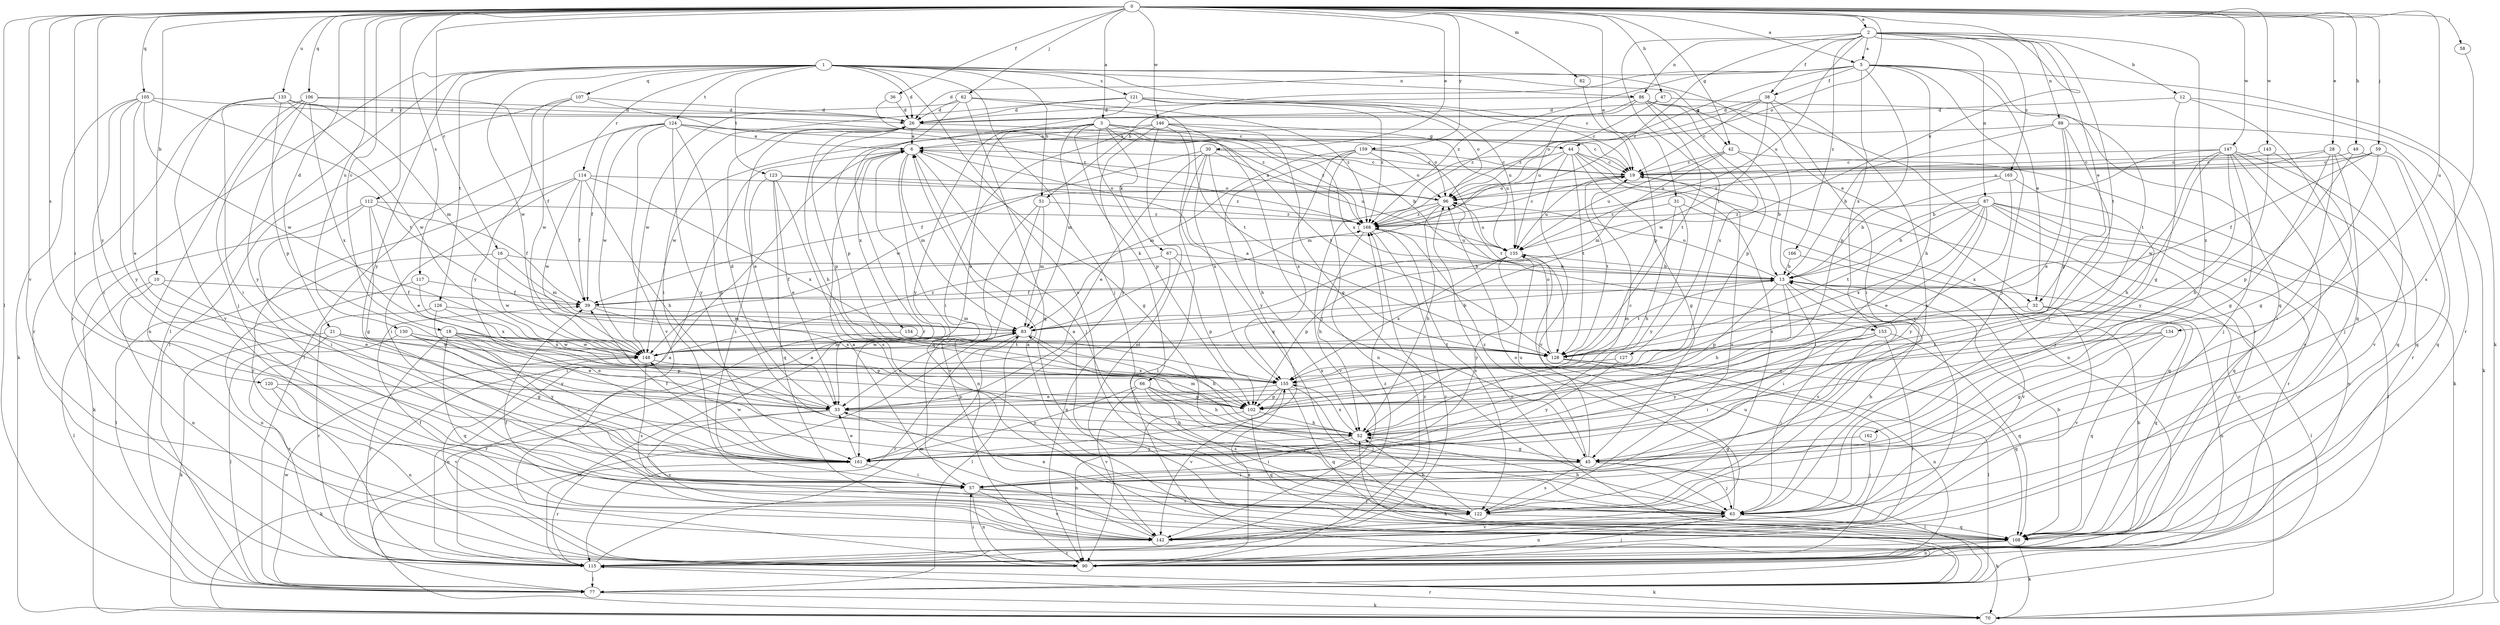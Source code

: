 strict digraph  {
0;
1;
2;
3;
5;
6;
10;
12;
13;
16;
18;
19;
21;
26;
28;
30;
31;
32;
33;
36;
38;
39;
42;
44;
45;
47;
49;
51;
52;
57;
58;
59;
62;
63;
66;
67;
70;
77;
82;
83;
86;
87;
88;
90;
96;
102;
105;
106;
107;
108;
112;
114;
115;
117;
120;
121;
122;
123;
124;
126;
127;
128;
130;
133;
134;
135;
142;
143;
146;
147;
148;
153;
154;
155;
159;
161;
162;
165;
166;
168;
0 -> 2  [label=a];
0 -> 3  [label=a];
0 -> 5  [label=a];
0 -> 10  [label=b];
0 -> 16  [label=c];
0 -> 18  [label=c];
0 -> 21  [label=d];
0 -> 28  [label=e];
0 -> 30  [label=e];
0 -> 31  [label=e];
0 -> 36  [label=f];
0 -> 42  [label=g];
0 -> 47  [label=h];
0 -> 49  [label=h];
0 -> 57  [label=i];
0 -> 58  [label=j];
0 -> 59  [label=j];
0 -> 62  [label=j];
0 -> 77  [label=l];
0 -> 82  [label=m];
0 -> 96  [label=o];
0 -> 105  [label=q];
0 -> 106  [label=q];
0 -> 112  [label=r];
0 -> 117  [label=s];
0 -> 120  [label=s];
0 -> 130  [label=u];
0 -> 133  [label=u];
0 -> 134  [label=u];
0 -> 135  [label=u];
0 -> 142  [label=v];
0 -> 143  [label=w];
0 -> 146  [label=w];
0 -> 147  [label=w];
0 -> 159  [label=y];
0 -> 161  [label=y];
1 -> 19  [label=c];
1 -> 26  [label=d];
1 -> 32  [label=e];
1 -> 42  [label=g];
1 -> 51  [label=h];
1 -> 63  [label=j];
1 -> 77  [label=l];
1 -> 86  [label=n];
1 -> 107  [label=q];
1 -> 114  [label=r];
1 -> 115  [label=r];
1 -> 121  [label=s];
1 -> 122  [label=s];
1 -> 123  [label=t];
1 -> 124  [label=t];
1 -> 126  [label=t];
1 -> 148  [label=w];
1 -> 161  [label=y];
2 -> 5  [label=a];
2 -> 12  [label=b];
2 -> 32  [label=e];
2 -> 38  [label=f];
2 -> 86  [label=n];
2 -> 87  [label=n];
2 -> 88  [label=n];
2 -> 127  [label=t];
2 -> 128  [label=t];
2 -> 135  [label=u];
2 -> 162  [label=z];
2 -> 165  [label=z];
2 -> 166  [label=z];
2 -> 168  [label=z];
3 -> 13  [label=b];
3 -> 44  [label=g];
3 -> 57  [label=i];
3 -> 66  [label=k];
3 -> 67  [label=k];
3 -> 83  [label=m];
3 -> 102  [label=p];
3 -> 128  [label=t];
3 -> 148  [label=w];
3 -> 153  [label=x];
3 -> 161  [label=y];
5 -> 26  [label=d];
5 -> 32  [label=e];
5 -> 38  [label=f];
5 -> 44  [label=g];
5 -> 51  [label=h];
5 -> 52  [label=h];
5 -> 63  [label=j];
5 -> 70  [label=k];
5 -> 102  [label=p];
5 -> 108  [label=q];
5 -> 153  [label=x];
5 -> 168  [label=z];
6 -> 19  [label=c];
6 -> 45  [label=g];
6 -> 63  [label=j];
6 -> 77  [label=l];
6 -> 83  [label=m];
6 -> 108  [label=q];
6 -> 154  [label=x];
10 -> 33  [label=e];
10 -> 39  [label=f];
10 -> 77  [label=l];
10 -> 90  [label=n];
12 -> 26  [label=d];
12 -> 45  [label=g];
12 -> 108  [label=q];
12 -> 115  [label=r];
13 -> 39  [label=f];
13 -> 52  [label=h];
13 -> 57  [label=i];
13 -> 77  [label=l];
13 -> 96  [label=o];
13 -> 102  [label=p];
13 -> 122  [label=s];
13 -> 128  [label=t];
16 -> 13  [label=b];
16 -> 77  [label=l];
16 -> 83  [label=m];
16 -> 148  [label=w];
18 -> 33  [label=e];
18 -> 57  [label=i];
18 -> 102  [label=p];
18 -> 108  [label=q];
18 -> 115  [label=r];
18 -> 128  [label=t];
18 -> 148  [label=w];
19 -> 96  [label=o];
19 -> 122  [label=s];
19 -> 128  [label=t];
19 -> 135  [label=u];
21 -> 45  [label=g];
21 -> 70  [label=k];
21 -> 115  [label=r];
21 -> 128  [label=t];
21 -> 148  [label=w];
26 -> 6  [label=a];
26 -> 33  [label=e];
26 -> 52  [label=h];
26 -> 102  [label=p];
26 -> 168  [label=z];
28 -> 19  [label=c];
28 -> 45  [label=g];
28 -> 57  [label=i];
28 -> 63  [label=j];
28 -> 142  [label=v];
28 -> 168  [label=z];
30 -> 19  [label=c];
30 -> 33  [label=e];
30 -> 52  [label=h];
30 -> 77  [label=l];
30 -> 135  [label=u];
30 -> 148  [label=w];
30 -> 155  [label=x];
31 -> 52  [label=h];
31 -> 108  [label=q];
31 -> 161  [label=y];
31 -> 168  [label=z];
32 -> 83  [label=m];
32 -> 90  [label=n];
32 -> 108  [label=q];
32 -> 142  [label=v];
33 -> 26  [label=d];
33 -> 52  [label=h];
33 -> 70  [label=k];
33 -> 142  [label=v];
36 -> 26  [label=d];
36 -> 168  [label=z];
38 -> 19  [label=c];
38 -> 26  [label=d];
38 -> 57  [label=i];
38 -> 122  [label=s];
38 -> 148  [label=w];
38 -> 168  [label=z];
39 -> 83  [label=m];
39 -> 155  [label=x];
42 -> 13  [label=b];
42 -> 19  [label=c];
42 -> 70  [label=k];
42 -> 83  [label=m];
42 -> 135  [label=u];
44 -> 19  [label=c];
44 -> 39  [label=f];
44 -> 45  [label=g];
44 -> 83  [label=m];
44 -> 90  [label=n];
44 -> 122  [label=s];
44 -> 128  [label=t];
44 -> 142  [label=v];
45 -> 57  [label=i];
45 -> 63  [label=j];
45 -> 77  [label=l];
45 -> 122  [label=s];
45 -> 135  [label=u];
45 -> 168  [label=z];
47 -> 26  [label=d];
47 -> 96  [label=o];
47 -> 128  [label=t];
49 -> 19  [label=c];
49 -> 102  [label=p];
49 -> 108  [label=q];
51 -> 83  [label=m];
51 -> 90  [label=n];
51 -> 142  [label=v];
51 -> 168  [label=z];
52 -> 19  [label=c];
52 -> 45  [label=g];
52 -> 57  [label=i];
52 -> 83  [label=m];
52 -> 155  [label=x];
52 -> 161  [label=y];
57 -> 63  [label=j];
57 -> 90  [label=n];
57 -> 122  [label=s];
57 -> 142  [label=v];
58 -> 122  [label=s];
59 -> 19  [label=c];
59 -> 39  [label=f];
59 -> 45  [label=g];
59 -> 96  [label=o];
59 -> 108  [label=q];
62 -> 26  [label=d];
62 -> 108  [label=q];
62 -> 115  [label=r];
62 -> 128  [label=t];
62 -> 148  [label=w];
62 -> 168  [label=z];
63 -> 13  [label=b];
63 -> 52  [label=h];
63 -> 70  [label=k];
63 -> 90  [label=n];
63 -> 96  [label=o];
63 -> 142  [label=v];
66 -> 52  [label=h];
66 -> 63  [label=j];
66 -> 102  [label=p];
66 -> 122  [label=s];
66 -> 142  [label=v];
66 -> 161  [label=y];
67 -> 13  [label=b];
67 -> 39  [label=f];
67 -> 90  [label=n];
67 -> 102  [label=p];
70 -> 19  [label=c];
70 -> 83  [label=m];
70 -> 115  [label=r];
77 -> 52  [label=h];
77 -> 70  [label=k];
77 -> 96  [label=o];
77 -> 148  [label=w];
82 -> 102  [label=p];
83 -> 13  [label=b];
83 -> 33  [label=e];
83 -> 52  [label=h];
83 -> 77  [label=l];
83 -> 115  [label=r];
83 -> 148  [label=w];
86 -> 26  [label=d];
86 -> 102  [label=p];
86 -> 115  [label=r];
86 -> 128  [label=t];
86 -> 135  [label=u];
86 -> 142  [label=v];
86 -> 155  [label=x];
86 -> 168  [label=z];
87 -> 13  [label=b];
87 -> 33  [label=e];
87 -> 77  [label=l];
87 -> 90  [label=n];
87 -> 108  [label=q];
87 -> 115  [label=r];
87 -> 128  [label=t];
87 -> 155  [label=x];
87 -> 161  [label=y];
87 -> 168  [label=z];
88 -> 6  [label=a];
88 -> 13  [label=b];
88 -> 33  [label=e];
88 -> 63  [label=j];
88 -> 70  [label=k];
88 -> 102  [label=p];
90 -> 6  [label=a];
90 -> 57  [label=i];
90 -> 63  [label=j];
90 -> 135  [label=u];
90 -> 155  [label=x];
96 -> 6  [label=a];
96 -> 52  [label=h];
96 -> 135  [label=u];
96 -> 142  [label=v];
96 -> 168  [label=z];
102 -> 52  [label=h];
102 -> 90  [label=n];
102 -> 108  [label=q];
105 -> 26  [label=d];
105 -> 33  [label=e];
105 -> 57  [label=i];
105 -> 70  [label=k];
105 -> 128  [label=t];
105 -> 148  [label=w];
105 -> 161  [label=y];
106 -> 26  [label=d];
106 -> 39  [label=f];
106 -> 63  [label=j];
106 -> 90  [label=n];
106 -> 115  [label=r];
106 -> 155  [label=x];
106 -> 161  [label=y];
107 -> 26  [label=d];
107 -> 77  [label=l];
107 -> 148  [label=w];
107 -> 161  [label=y];
107 -> 168  [label=z];
108 -> 6  [label=a];
108 -> 13  [label=b];
108 -> 39  [label=f];
108 -> 70  [label=k];
108 -> 90  [label=n];
108 -> 115  [label=r];
112 -> 33  [label=e];
112 -> 39  [label=f];
112 -> 45  [label=g];
112 -> 57  [label=i];
112 -> 70  [label=k];
112 -> 168  [label=z];
114 -> 39  [label=f];
114 -> 52  [label=h];
114 -> 57  [label=i];
114 -> 96  [label=o];
114 -> 115  [label=r];
114 -> 148  [label=w];
114 -> 155  [label=x];
115 -> 6  [label=a];
115 -> 13  [label=b];
115 -> 70  [label=k];
115 -> 77  [label=l];
115 -> 83  [label=m];
115 -> 168  [label=z];
117 -> 39  [label=f];
117 -> 90  [label=n];
117 -> 155  [label=x];
120 -> 90  [label=n];
120 -> 102  [label=p];
120 -> 142  [label=v];
121 -> 19  [label=c];
121 -> 26  [label=d];
121 -> 57  [label=i];
121 -> 96  [label=o];
121 -> 102  [label=p];
121 -> 135  [label=u];
121 -> 168  [label=z];
122 -> 6  [label=a];
122 -> 33  [label=e];
122 -> 52  [label=h];
122 -> 108  [label=q];
123 -> 33  [label=e];
123 -> 57  [label=i];
123 -> 96  [label=o];
123 -> 108  [label=q];
123 -> 122  [label=s];
123 -> 168  [label=z];
124 -> 6  [label=a];
124 -> 19  [label=c];
124 -> 39  [label=f];
124 -> 45  [label=g];
124 -> 77  [label=l];
124 -> 96  [label=o];
124 -> 142  [label=v];
124 -> 148  [label=w];
124 -> 161  [label=y];
126 -> 83  [label=m];
126 -> 115  [label=r];
126 -> 155  [label=x];
126 -> 161  [label=y];
127 -> 155  [label=x];
127 -> 161  [label=y];
128 -> 6  [label=a];
128 -> 77  [label=l];
128 -> 90  [label=n];
128 -> 96  [label=o];
128 -> 108  [label=q];
130 -> 33  [label=e];
130 -> 77  [label=l];
130 -> 102  [label=p];
130 -> 148  [label=w];
130 -> 161  [label=y];
133 -> 19  [label=c];
133 -> 26  [label=d];
133 -> 57  [label=i];
133 -> 83  [label=m];
133 -> 102  [label=p];
133 -> 142  [label=v];
133 -> 148  [label=w];
134 -> 33  [label=e];
134 -> 45  [label=g];
134 -> 108  [label=q];
134 -> 128  [label=t];
135 -> 13  [label=b];
135 -> 102  [label=p];
135 -> 155  [label=x];
135 -> 161  [label=y];
142 -> 6  [label=a];
142 -> 39  [label=f];
142 -> 168  [label=z];
143 -> 19  [label=c];
143 -> 52  [label=h];
143 -> 57  [label=i];
146 -> 6  [label=a];
146 -> 33  [label=e];
146 -> 45  [label=g];
146 -> 63  [label=j];
146 -> 90  [label=n];
146 -> 108  [label=q];
146 -> 135  [label=u];
146 -> 161  [label=y];
147 -> 13  [label=b];
147 -> 19  [label=c];
147 -> 52  [label=h];
147 -> 63  [label=j];
147 -> 108  [label=q];
147 -> 115  [label=r];
147 -> 142  [label=v];
147 -> 148  [label=w];
147 -> 161  [label=y];
148 -> 83  [label=m];
148 -> 90  [label=n];
148 -> 122  [label=s];
148 -> 155  [label=x];
148 -> 168  [label=z];
153 -> 57  [label=i];
153 -> 63  [label=j];
153 -> 108  [label=q];
153 -> 115  [label=r];
153 -> 128  [label=t];
153 -> 161  [label=y];
154 -> 115  [label=r];
154 -> 128  [label=t];
155 -> 33  [label=e];
155 -> 63  [label=j];
155 -> 102  [label=p];
155 -> 108  [label=q];
155 -> 142  [label=v];
159 -> 19  [label=c];
159 -> 83  [label=m];
159 -> 90  [label=n];
159 -> 96  [label=o];
159 -> 128  [label=t];
159 -> 155  [label=x];
159 -> 161  [label=y];
161 -> 33  [label=e];
161 -> 39  [label=f];
161 -> 57  [label=i];
161 -> 115  [label=r];
161 -> 148  [label=w];
162 -> 45  [label=g];
162 -> 63  [label=j];
165 -> 13  [label=b];
165 -> 63  [label=j];
165 -> 96  [label=o];
165 -> 155  [label=x];
166 -> 13  [label=b];
166 -> 142  [label=v];
168 -> 19  [label=c];
168 -> 52  [label=h];
168 -> 115  [label=r];
168 -> 122  [label=s];
168 -> 135  [label=u];
}
